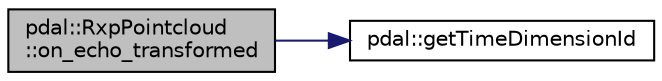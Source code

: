 digraph "pdal::RxpPointcloud::on_echo_transformed"
{
  edge [fontname="Helvetica",fontsize="10",labelfontname="Helvetica",labelfontsize="10"];
  node [fontname="Helvetica",fontsize="10",shape=record];
  rankdir="LR";
  Node1 [label="pdal::RxpPointcloud\l::on_echo_transformed",height=0.2,width=0.4,color="black", fillcolor="grey75", style="filled", fontcolor="black"];
  Node1 -> Node2 [color="midnightblue",fontsize="10",style="solid",fontname="Helvetica"];
  Node2 [label="pdal::getTimeDimensionId",height=0.2,width=0.4,color="black", fillcolor="white", style="filled",URL="$namespacepdal.html#ad387c869e85189a7ac3e5083b167c22c"];
}
